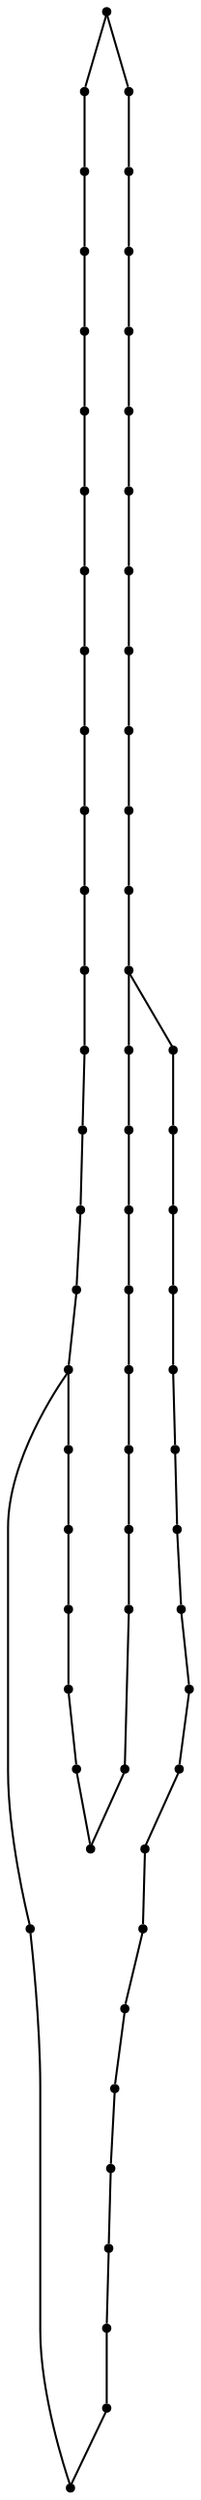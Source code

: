 graph {
  node [shape=point,comment="{\"directed\":false,\"doi\":\"10.1007/11618058_3\",\"figure\":\"2 (5)\"}"]

  v0 [pos="857.9543831758722,1233.9328712072124"]
  v1 [pos="857.7543445675872,1224.8683239863467"]
  v2 [pos="855.3601607921512,1240.695439363137"]
  v3 [pos="854.7308730014535,1213.6370287186057"]
  v4 [pos="850.067491824128,1245.0912421788921"]
  v5 [pos="848.9277025799418,1200.4391298538596"]
  v6 [pos="842.2389761991278,1247.1151616023135"]
  v7 [pos="840.4594703851744,1185.5370785639834"]
  v8 [pos="832.0964480377907,1246.830807710305"]
  v9 [pos="829.5032748909885,1169.2495928055198"]
  v10 [pos="819.91396484375,1244.3579302078635"]
  v11 [pos="816.309152434593,1151.9453630691917"]
  v12 [pos="820.9016465297965,1225.4026677058291"]
  v13 [pos="820.2973973473837,1204.8776890681338"]
  v14 [pos="818.2563771802324,1183.2641229874046"]
  v15 [pos="805.021636537064,1258.8276809301128"]
  v16 [pos="814.956781431686,1161.064206147805"]
  v17 [pos="801.1813181322675,1134.0370760208518"]
  v18 [pos="810.5955804869185,1138.7902206029644"]
  v19 [pos="805.3779478561047,1116.9558789179873"]
  v20 [pos="799.5122683502907,1096.0536902990093"]
  v21 [pos="788.6414743822675,1271.0578864660015"]
  v22 [pos="784.4719658430233,1115.9683173742046"]
  v23 [pos="793.2048283066861,1076.5579169835796"]
  v24 [pos="786.6494503997093,1058.9016542679221"]
  v25 [pos="771.034070675872,1280.8766311254253"]
  v26 [pos="780.0242664425872,1043.4662447220237"]
  v27 [pos="766.581140988372,1098.2016827509951"]
  v28 [pos="773.4865983829942,1030.5829312251162"]
  v29 [pos="767.1729265079941,1020.5182975377788"]
  v30 [pos="752.4910019985466,1288.1600008255393"]
  v31 [pos="761.1884765625,1013.4683555211773"]
  v32 [pos="747.9401753270348,1081.207905793801"]
  v33 [pos="755.6165833938953,1009.5599438593936"]
  v34 [pos="750.5031590661338,1008.841191316262"]
  v35 [pos="733.3249409520348,1292.8350394811382"]
  v36 [pos="745.8731150072674,1011.2933422968936"]
  v37 [pos="728.9991438045058,1065.457910880064"]
  v38 [pos="741.7202511809593,1016.8161974197776"]
  v39 [pos="738.0154115188953,1025.249602978046"]
  v40 [pos="734.7064521257267,1036.3662665929546"]
  v41 [pos="731.7288290334302,1049.8786872472515"]
  v42 [pos="713.8629950944768,1294.8891268021018"]
  v43 [pos="707.4930459665698,1066.977686270689"]
  v44 [pos="694.4510310683139,1294.3558321243675"]
  v45 [pos="686.5162563590115,1070.2391888545108"]
  v46 [pos="675.4287631722383,1291.3151687230816"]
  v47 [pos="666.4333530159884,1075.253767355894"]
  v48 [pos="657.1399595748546,1285.9017000442893"]
  v49 [pos="647.588167696221,1082.005876883482"]
  v50 [pos="639.9221407158429,1278.2850211705913"]
  v51 [pos="630.3036904978198,1090.4370572016787"]
  v52 [pos="624.0921284520348,1268.6787551488628"]
  v53 [pos="614.8716887718024,1100.4536892817569"]
  v54 [pos="609.9478424781976,1257.326692923521"]
  v55 [pos="601.5525163517442,1111.9307782099795"]
  v56 [pos="597.7601607921512,1244.4932883825054"]
  v57 [pos="590.565066315407,1124.7016217158389"]
  v58 [pos="587.7686909520348,1230.4745938227725"]
  v59 [pos="582.0843068677325,1138.5703986730327"]
  v60 [pos="580.1735510537791,1215.5704444494"]
  v61 [pos="576.2457167514535,1153.3099438593936"]
  v62 [pos="575.1309343204941,1200.095362051939"]
  v63 [pos="573.126383085029,1168.664132142678"]
  v64 [pos="572.7607081213662,1184.3558575556826"]

  v64 -- v63 [id="-2",pos="572.7607081213662,1184.3558575556826 573.126383085029,1168.664132142678 573.126383085029,1168.664132142678 573.126383085029,1168.664132142678"]
  v63 -- v61 [id="-5",pos="573.126383085029,1168.664132142678 576.2457167514535,1153.3099438593936 576.2457167514535,1153.3099438593936 576.2457167514535,1153.3099438593936"]
  v64 -- v62 [id="-7",pos="572.7607081213662,1184.3558575556826 575.1309343204941,1200.095362051939 575.1309343204941,1200.095362051939 575.1309343204941,1200.095362051939"]
  v62 -- v60 [id="-14",pos="575.1309343204941,1200.095362051939 580.1735510537791,1215.5704444494 580.1735510537791,1215.5704444494 580.1735510537791,1215.5704444494"]
  v61 -- v59 [id="-16",pos="576.2457167514535,1153.3099438593936 582.0843068677325,1138.5703986730327 582.0843068677325,1138.5703986730327 582.0843068677325,1138.5703986730327"]
  v60 -- v58 [id="-22",pos="580.1735510537791,1215.5704444494 587.7686909520348,1230.4745938227725 587.7686909520348,1230.4745938227725 587.7686909520348,1230.4745938227725"]
  v59 -- v57 [id="-24",pos="582.0843068677325,1138.5703986730327 590.565066315407,1124.7016217158389 590.565066315407,1124.7016217158389 590.565066315407,1124.7016217158389"]
  v58 -- v56 [id="-29",pos="587.7686909520348,1230.4745938227725 597.7601607921512,1244.4932883825054 597.7601607921512,1244.4932883825054 597.7601607921512,1244.4932883825054"]
  v57 -- v55 [id="-32",pos="590.565066315407,1124.7016217158389 601.5525163517442,1111.9307782099795 601.5525163517442,1111.9307782099795 601.5525163517442,1111.9307782099795"]
  v56 -- v54 [id="-37",pos="597.7601607921512,1244.4932883825054 609.9478424781976,1257.326692923521 609.9478424781976,1257.326692923521 609.9478424781976,1257.326692923521"]
  v55 -- v53 [id="-40",pos="601.5525163517442,1111.9307782099795 614.8716887718024,1100.4536892817569 614.8716887718024,1100.4536892817569 614.8716887718024,1100.4536892817569"]
  v54 -- v52 [id="-45",pos="609.9478424781976,1257.326692923521 624.0921284520348,1268.6787551488628 624.0921284520348,1268.6787551488628 624.0921284520348,1268.6787551488628"]
  v53 -- v51 [id="-48",pos="614.8716887718024,1100.4536892817569 630.3036904978198,1090.4370572016787 630.3036904978198,1090.4370572016787 630.3036904978198,1090.4370572016787"]
  v52 -- v50 [id="-53",pos="624.0921284520348,1268.6787551488628 639.9221407158429,1278.2850211705913 639.9221407158429,1278.2850211705913 639.9221407158429,1278.2850211705913"]
  v51 -- v49 [id="-56",pos="630.3036904978198,1090.4370572016787 647.588167696221,1082.005876883482 647.588167696221,1082.005876883482 647.588167696221,1082.005876883482"]
  v50 -- v48 [id="-61",pos="639.9221407158429,1278.2850211705913 657.1399595748546,1285.9017000442893 657.1399595748546,1285.9017000442893 657.1399595748546,1285.9017000442893"]
  v49 -- v47 [id="-64",pos="647.588167696221,1082.005876883482 666.4333530159884,1075.253767355894 666.4333530159884,1075.253767355894 666.4333530159884,1075.253767355894"]
  v48 -- v46 [id="-69",pos="657.1399595748546,1285.9017000442893 675.4287631722383,1291.3151687230816 675.4287631722383,1291.3151687230816 675.4287631722383,1291.3151687230816"]
  v47 -- v45 [id="-72",pos="666.4333530159884,1075.253767355894 686.5162563590115,1070.2391888545108 686.5162563590115,1070.2391888545108 686.5162563590115,1070.2391888545108"]
  v46 -- v44 [id="-77",pos="675.4287631722383,1291.3151687230816 694.4510310683139,1294.3558321243675 694.4510310683139,1294.3558321243675 694.4510310683139,1294.3558321243675"]
  v45 -- v43 [id="-80",pos="686.5162563590115,1070.2391888545108 707.4930459665698,1066.977686270689 707.4930459665698,1066.977686270689 707.4930459665698,1066.977686270689"]
  v44 -- v42 [id="-85",pos="694.4510310683139,1294.3558321243675 713.8629950944768,1294.8891268021018 713.8629950944768,1294.8891268021018 713.8629950944768,1294.8891268021018"]
  v43 -- v37 [id="-88",pos="707.4930459665698,1066.977686270689 728.9991438045058,1065.457910880064 728.9991438045058,1065.457910880064 728.9991438045058,1065.457910880064"]
  v42 -- v35 [id="-92",pos="713.8629950944768,1294.8891268021018 733.3249409520348,1292.8350394811382 733.3249409520348,1292.8350394811382 733.3249409520348,1292.8350394811382"]
  v37 -- v41 [id="-96",pos="728.9991438045058,1065.457910880064 731.7288290334302,1049.8786872472515 731.7288290334302,1049.8786872472515 731.7288290334302,1049.8786872472515"]
  v37 -- v32 [id="-99",pos="728.9991438045058,1065.457910880064 747.9401753270348,1081.207905793801 747.9401753270348,1081.207905793801 747.9401753270348,1081.207905793801"]
  v41 -- v40 [id="-103",pos="731.7288290334302,1049.8786872472515 734.7064521257267,1036.3662665929546 734.7064521257267,1036.3662665929546 734.7064521257267,1036.3662665929546"]
  v40 -- v39 [id="-108",pos="734.7064521257267,1036.3662665929546 738.0154115188953,1025.249602978046 738.0154115188953,1025.249602978046 738.0154115188953,1025.249602978046"]
  v35 -- v30 [id="-109",pos="733.3249409520348,1292.8350394811382 752.4910019985466,1288.1600008255393 752.4910019985466,1288.1600008255393 752.4910019985466,1288.1600008255393"]
  v39 -- v38 [id="-114",pos="738.0154115188953,1025.249602978046 741.7202511809593,1016.8161974197776 741.7202511809593,1016.8161974197776 741.7202511809593,1016.8161974197776"]
  v38 -- v36 [id="-118",pos="741.7202511809593,1016.8161974197776 745.8731150072674,1011.2933422968936 745.8731150072674,1011.2933422968936 745.8731150072674,1011.2933422968936"]
  v36 -- v34 [id="-124",pos="745.8731150072674,1011.2933422968936 750.5031590661338,1008.841191316262 750.5031590661338,1008.841191316262 750.5031590661338,1008.841191316262"]
  v32 -- v27 [id="-129",pos="747.9401753270348,1081.207905793801 766.581140988372,1098.2016827509951 766.581140988372,1098.2016827509951 766.581140988372,1098.2016827509951"]
  v34 -- v33 [id="-133",pos="750.5031590661338,1008.841191316262 755.6165833938953,1009.5599438593936 755.6165833938953,1009.5599438593936 755.6165833938953,1009.5599438593936"]
  v30 -- v25 [id="-136",pos="752.4910019985466,1288.1600008255393 771.034070675872,1280.8766311254253 771.034070675872,1280.8766311254253 771.034070675872,1280.8766311254253"]
  v33 -- v31 [id="-139",pos="755.6165833938953,1009.5599438593936 761.1884765625,1013.4683555211773 761.1884765625,1013.4683555211773 761.1884765625,1013.4683555211773"]
  v31 -- v29 [id="-143",pos="761.1884765625,1013.4683555211773 767.1729265079941,1020.5182975377788 767.1729265079941,1020.5182975377788 767.1729265079941,1020.5182975377788"]
  v27 -- v22 [id="-150",pos="766.581140988372,1098.2016827509951 784.4719658430233,1115.9683173742046 784.4719658430233,1115.9683173742046 784.4719658430233,1115.9683173742046"]
  v29 -- v28 [id="-151",pos="767.1729265079941,1020.5182975377788 773.4865983829942,1030.5829312251162 773.4865983829942,1030.5829312251162 773.4865983829942,1030.5829312251162"]
  v25 -- v21 [id="-155",pos="771.034070675872,1280.8766311254253 788.6414743822675,1271.0578864660015 788.6414743822675,1271.0578864660015 788.6414743822675,1271.0578864660015"]
  v28 -- v26 [id="-159",pos="773.4865983829942,1030.5829312251162 780.0242664425872,1043.4662447220237 780.0242664425872,1043.4662447220237 780.0242664425872,1043.4662447220237"]
  v26 -- v24 [id="-163",pos="780.0242664425872,1043.4662447220237 786.6494503997093,1058.9016542679221 786.6494503997093,1058.9016542679221 786.6494503997093,1058.9016542679221"]
  v22 -- v17 [id="-168",pos="784.4719658430233,1115.9683173742046 801.1813181322675,1134.0370760208518 801.1813181322675,1134.0370760208518 801.1813181322675,1134.0370760208518"]
  v24 -- v23 [id="-173",pos="786.6494503997093,1058.9016542679221 793.2048283066861,1076.5579169835796 793.2048283066861,1076.5579169835796 793.2048283066861,1076.5579169835796"]
  v21 -- v15 [id="-174",pos="788.6414743822675,1271.0578864660015 805.021636537064,1258.8276809301128 805.021636537064,1258.8276809301128 805.021636537064,1258.8276809301128"]
  v23 -- v20 [id="-179",pos="793.2048283066861,1076.5579169835796 799.5122683502907,1096.0536902990093 799.5122683502907,1096.0536902990093 799.5122683502907,1096.0536902990093"]
  v20 -- v19 [id="-185",pos="799.5122683502907,1096.0536902990093 805.3779478561047,1116.9558789179873 805.3779478561047,1116.9558789179873 805.3779478561047,1116.9558789179873"]
  v17 -- v11 [id="-187",pos="801.1813181322675,1134.0370760208518 816.309152434593,1151.9453630691917 816.309152434593,1151.9453630691917 816.309152434593,1151.9453630691917"]
  v15 -- v10 [id="-193",pos="805.021636537064,1258.8276809301128 819.91396484375,1244.3579302078635 819.91396484375,1244.3579302078635 819.91396484375,1244.3579302078635"]
  v19 -- v18 [id="-194",pos="805.3779478561047,1116.9558789179873 810.5955804869185,1138.7902206029644 810.5955804869185,1138.7902206029644 810.5955804869185,1138.7902206029644"]
  v18 -- v16 [id="-199",pos="810.5955804869185,1138.7902206029644 814.956781431686,1161.064206147805 814.956781431686,1161.064206147805 814.956781431686,1161.064206147805"]
  v16 -- v14 [id="-205",pos="814.956781431686,1161.064206147805 818.2563771802324,1183.2641229874046 818.2563771802324,1183.2641229874046 818.2563771802324,1183.2641229874046"]
  v11 -- v9 [id="-208",pos="816.309152434593,1151.9453630691917 829.5032748909885,1169.2495928055198 829.5032748909885,1169.2495928055198 829.5032748909885,1169.2495928055198"]
  v14 -- v13 [id="-212",pos="818.2563771802324,1183.2641229874046 820.2973973473837,1204.8776890681338 820.2973973473837,1204.8776890681338 820.2973973473837,1204.8776890681338"]
  v10 -- v12 [id="-214",pos="819.91396484375,1244.3579302078635 820.9016465297965,1225.4026677058291 820.9016465297965,1225.4026677058291 820.9016465297965,1225.4026677058291"]
  v12 -- v13 [id="-219",pos="820.9016465297965,1225.4026677058291 820.2973973473837,1204.8776890681338 820.2973973473837,1204.8776890681338 820.2973973473837,1204.8776890681338"]
  v10 -- v8 [id="-225",pos="819.91396484375,1244.3579302078635 832.0964480377907,1246.830807710305 832.0964480377907,1246.830807710305 832.0964480377907,1246.830807710305"]
  v9 -- v7 [id="-231",pos="829.5032748909885,1169.2495928055198 840.4594703851744,1185.5370785639834 840.4594703851744,1185.5370785639834 840.4594703851744,1185.5370785639834"]
  v8 -- v6 [id="-233",pos="832.0964480377907,1246.830807710305 842.2389761991278,1247.1151616023135 842.2389761991278,1247.1151616023135 842.2389761991278,1247.1151616023135"]
  v7 -- v5 [id="-239",pos="840.4594703851744,1185.5370785639834 848.9277025799418,1200.4391298538596 848.9277025799418,1200.4391298538596 848.9277025799418,1200.4391298538596"]
  v6 -- v4 [id="-240",pos="842.2389761991278,1247.1151616023135 850.067491824128,1245.0912421788921 850.067491824128,1245.0912421788921 850.067491824128,1245.0912421788921"]
  v5 -- v3 [id="-247",pos="848.9277025799418,1200.4391298538596 854.7308730014535,1213.6370287186057 854.7308730014535,1213.6370287186057 854.7308730014535,1213.6370287186057"]
  v4 -- v2 [id="-248",pos="850.067491824128,1245.0912421788921 855.3601607921512,1240.695439363137 855.3601607921512,1240.695439363137 855.3601607921512,1240.695439363137"]
  v3 -- v1 [id="-255",pos="854.7308730014535,1213.6370287186057 857.7543445675872,1224.8683239863467 857.7543445675872,1224.8683239863467 857.7543445675872,1224.8683239863467"]
  v2 -- v0 [id="-256",pos="855.3601607921512,1240.695439363137 857.9543831758722,1233.9328712072124 857.9543831758722,1233.9328712072124 857.9543831758722,1233.9328712072124"]
  v0 -- v1 [id="-261",pos="857.9543831758722,1233.9328712072124 857.7543445675872,1224.8683239863467 857.7543445675872,1224.8683239863467 857.7543445675872,1224.8683239863467"]
}